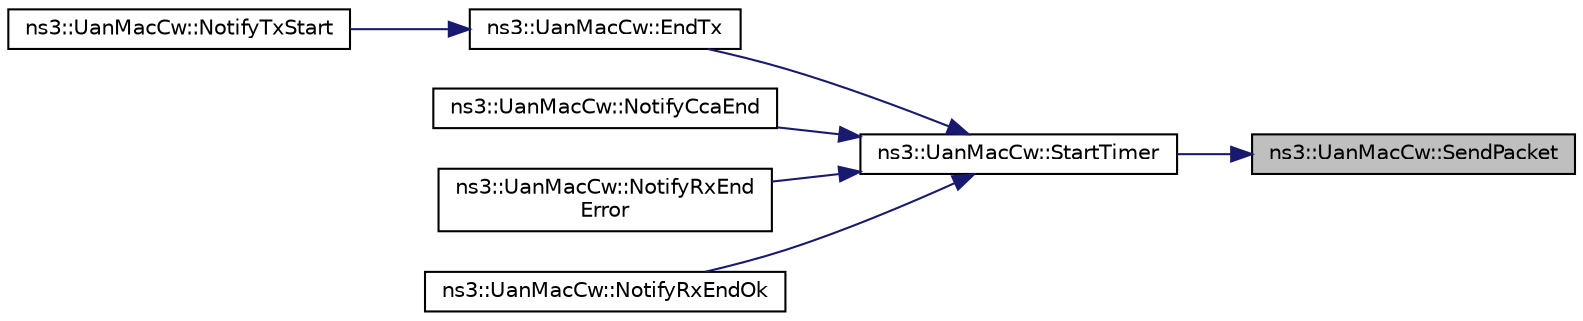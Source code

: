 digraph "ns3::UanMacCw::SendPacket"
{
 // LATEX_PDF_SIZE
  edge [fontname="Helvetica",fontsize="10",labelfontname="Helvetica",labelfontsize="10"];
  node [fontname="Helvetica",fontsize="10",shape=record];
  rankdir="RL";
  Node1 [label="ns3::UanMacCw::SendPacket",height=0.2,width=0.4,color="black", fillcolor="grey75", style="filled", fontcolor="black",tooltip="Send packet on PHY."];
  Node1 -> Node2 [dir="back",color="midnightblue",fontsize="10",style="solid",fontname="Helvetica"];
  Node2 [label="ns3::UanMacCw::StartTimer",height=0.2,width=0.4,color="black", fillcolor="white", style="filled",URL="$classns3_1_1_uan_mac_cw.html#abccf11eaf1c64c0fe18d47443ca2e280",tooltip="Schedule SendPacket after delay."];
  Node2 -> Node3 [dir="back",color="midnightblue",fontsize="10",style="solid",fontname="Helvetica"];
  Node3 [label="ns3::UanMacCw::EndTx",height=0.2,width=0.4,color="black", fillcolor="white", style="filled",URL="$classns3_1_1_uan_mac_cw.html#a1bd8399c61787208726aa7350834602d",tooltip="End TX state."];
  Node3 -> Node4 [dir="back",color="midnightblue",fontsize="10",style="solid",fontname="Helvetica"];
  Node4 [label="ns3::UanMacCw::NotifyTxStart",height=0.2,width=0.4,color="black", fillcolor="white", style="filled",URL="$classns3_1_1_uan_mac_cw.html#a1b2946271fb366ede005bd76d8a841ec",tooltip="Called when transmission starts from Phy object."];
  Node2 -> Node5 [dir="back",color="midnightblue",fontsize="10",style="solid",fontname="Helvetica"];
  Node5 [label="ns3::UanMacCw::NotifyCcaEnd",height=0.2,width=0.4,color="black", fillcolor="white", style="filled",URL="$classns3_1_1_uan_mac_cw.html#a45fd40e595f6a5636882a2aba1f7204e",tooltip="Called when UanPhy stops sensing channel is busy."];
  Node2 -> Node6 [dir="back",color="midnightblue",fontsize="10",style="solid",fontname="Helvetica"];
  Node6 [label="ns3::UanMacCw::NotifyRxEnd\lError",height=0.2,width=0.4,color="black", fillcolor="white", style="filled",URL="$classns3_1_1_uan_mac_cw.html#a0f26d94d52dfb50b4e9efc42e39b9548",tooltip="Called when UanPhy finishes receiving packet in error."];
  Node2 -> Node7 [dir="back",color="midnightblue",fontsize="10",style="solid",fontname="Helvetica"];
  Node7 [label="ns3::UanMacCw::NotifyRxEndOk",height=0.2,width=0.4,color="black", fillcolor="white", style="filled",URL="$classns3_1_1_uan_mac_cw.html#a1aa92f0820bc14f573abbe11057cfdfc",tooltip="Called when UanPhy finishes receiving packet without error."];
}
